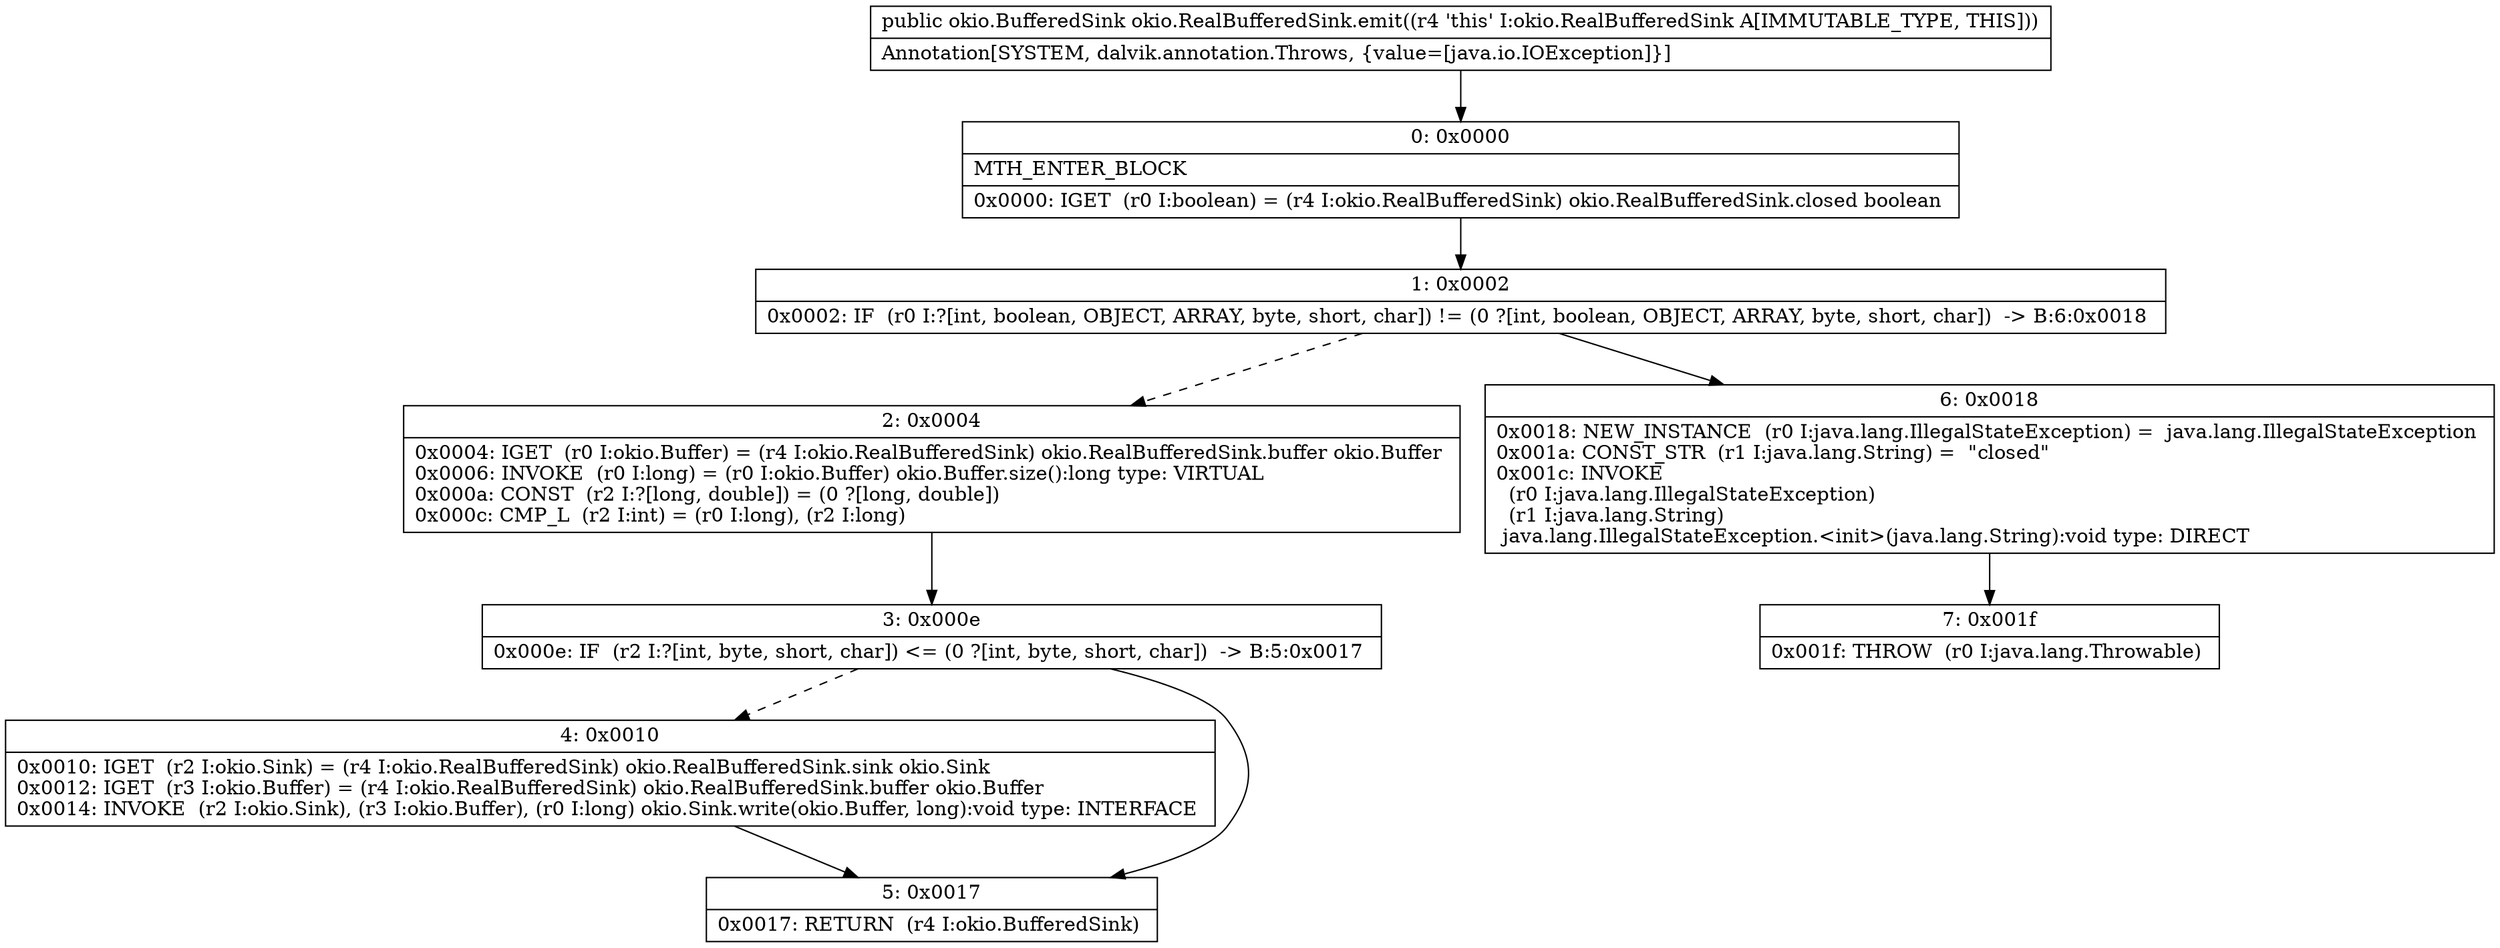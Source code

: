 digraph "CFG forokio.RealBufferedSink.emit()Lokio\/BufferedSink;" {
Node_0 [shape=record,label="{0\:\ 0x0000|MTH_ENTER_BLOCK\l|0x0000: IGET  (r0 I:boolean) = (r4 I:okio.RealBufferedSink) okio.RealBufferedSink.closed boolean \l}"];
Node_1 [shape=record,label="{1\:\ 0x0002|0x0002: IF  (r0 I:?[int, boolean, OBJECT, ARRAY, byte, short, char]) != (0 ?[int, boolean, OBJECT, ARRAY, byte, short, char])  \-\> B:6:0x0018 \l}"];
Node_2 [shape=record,label="{2\:\ 0x0004|0x0004: IGET  (r0 I:okio.Buffer) = (r4 I:okio.RealBufferedSink) okio.RealBufferedSink.buffer okio.Buffer \l0x0006: INVOKE  (r0 I:long) = (r0 I:okio.Buffer) okio.Buffer.size():long type: VIRTUAL \l0x000a: CONST  (r2 I:?[long, double]) = (0 ?[long, double]) \l0x000c: CMP_L  (r2 I:int) = (r0 I:long), (r2 I:long) \l}"];
Node_3 [shape=record,label="{3\:\ 0x000e|0x000e: IF  (r2 I:?[int, byte, short, char]) \<= (0 ?[int, byte, short, char])  \-\> B:5:0x0017 \l}"];
Node_4 [shape=record,label="{4\:\ 0x0010|0x0010: IGET  (r2 I:okio.Sink) = (r4 I:okio.RealBufferedSink) okio.RealBufferedSink.sink okio.Sink \l0x0012: IGET  (r3 I:okio.Buffer) = (r4 I:okio.RealBufferedSink) okio.RealBufferedSink.buffer okio.Buffer \l0x0014: INVOKE  (r2 I:okio.Sink), (r3 I:okio.Buffer), (r0 I:long) okio.Sink.write(okio.Buffer, long):void type: INTERFACE \l}"];
Node_5 [shape=record,label="{5\:\ 0x0017|0x0017: RETURN  (r4 I:okio.BufferedSink) \l}"];
Node_6 [shape=record,label="{6\:\ 0x0018|0x0018: NEW_INSTANCE  (r0 I:java.lang.IllegalStateException) =  java.lang.IllegalStateException \l0x001a: CONST_STR  (r1 I:java.lang.String) =  \"closed\" \l0x001c: INVOKE  \l  (r0 I:java.lang.IllegalStateException)\l  (r1 I:java.lang.String)\l java.lang.IllegalStateException.\<init\>(java.lang.String):void type: DIRECT \l}"];
Node_7 [shape=record,label="{7\:\ 0x001f|0x001f: THROW  (r0 I:java.lang.Throwable) \l}"];
MethodNode[shape=record,label="{public okio.BufferedSink okio.RealBufferedSink.emit((r4 'this' I:okio.RealBufferedSink A[IMMUTABLE_TYPE, THIS]))  | Annotation[SYSTEM, dalvik.annotation.Throws, \{value=[java.io.IOException]\}]\l}"];
MethodNode -> Node_0;
Node_0 -> Node_1;
Node_1 -> Node_2[style=dashed];
Node_1 -> Node_6;
Node_2 -> Node_3;
Node_3 -> Node_4[style=dashed];
Node_3 -> Node_5;
Node_4 -> Node_5;
Node_6 -> Node_7;
}

